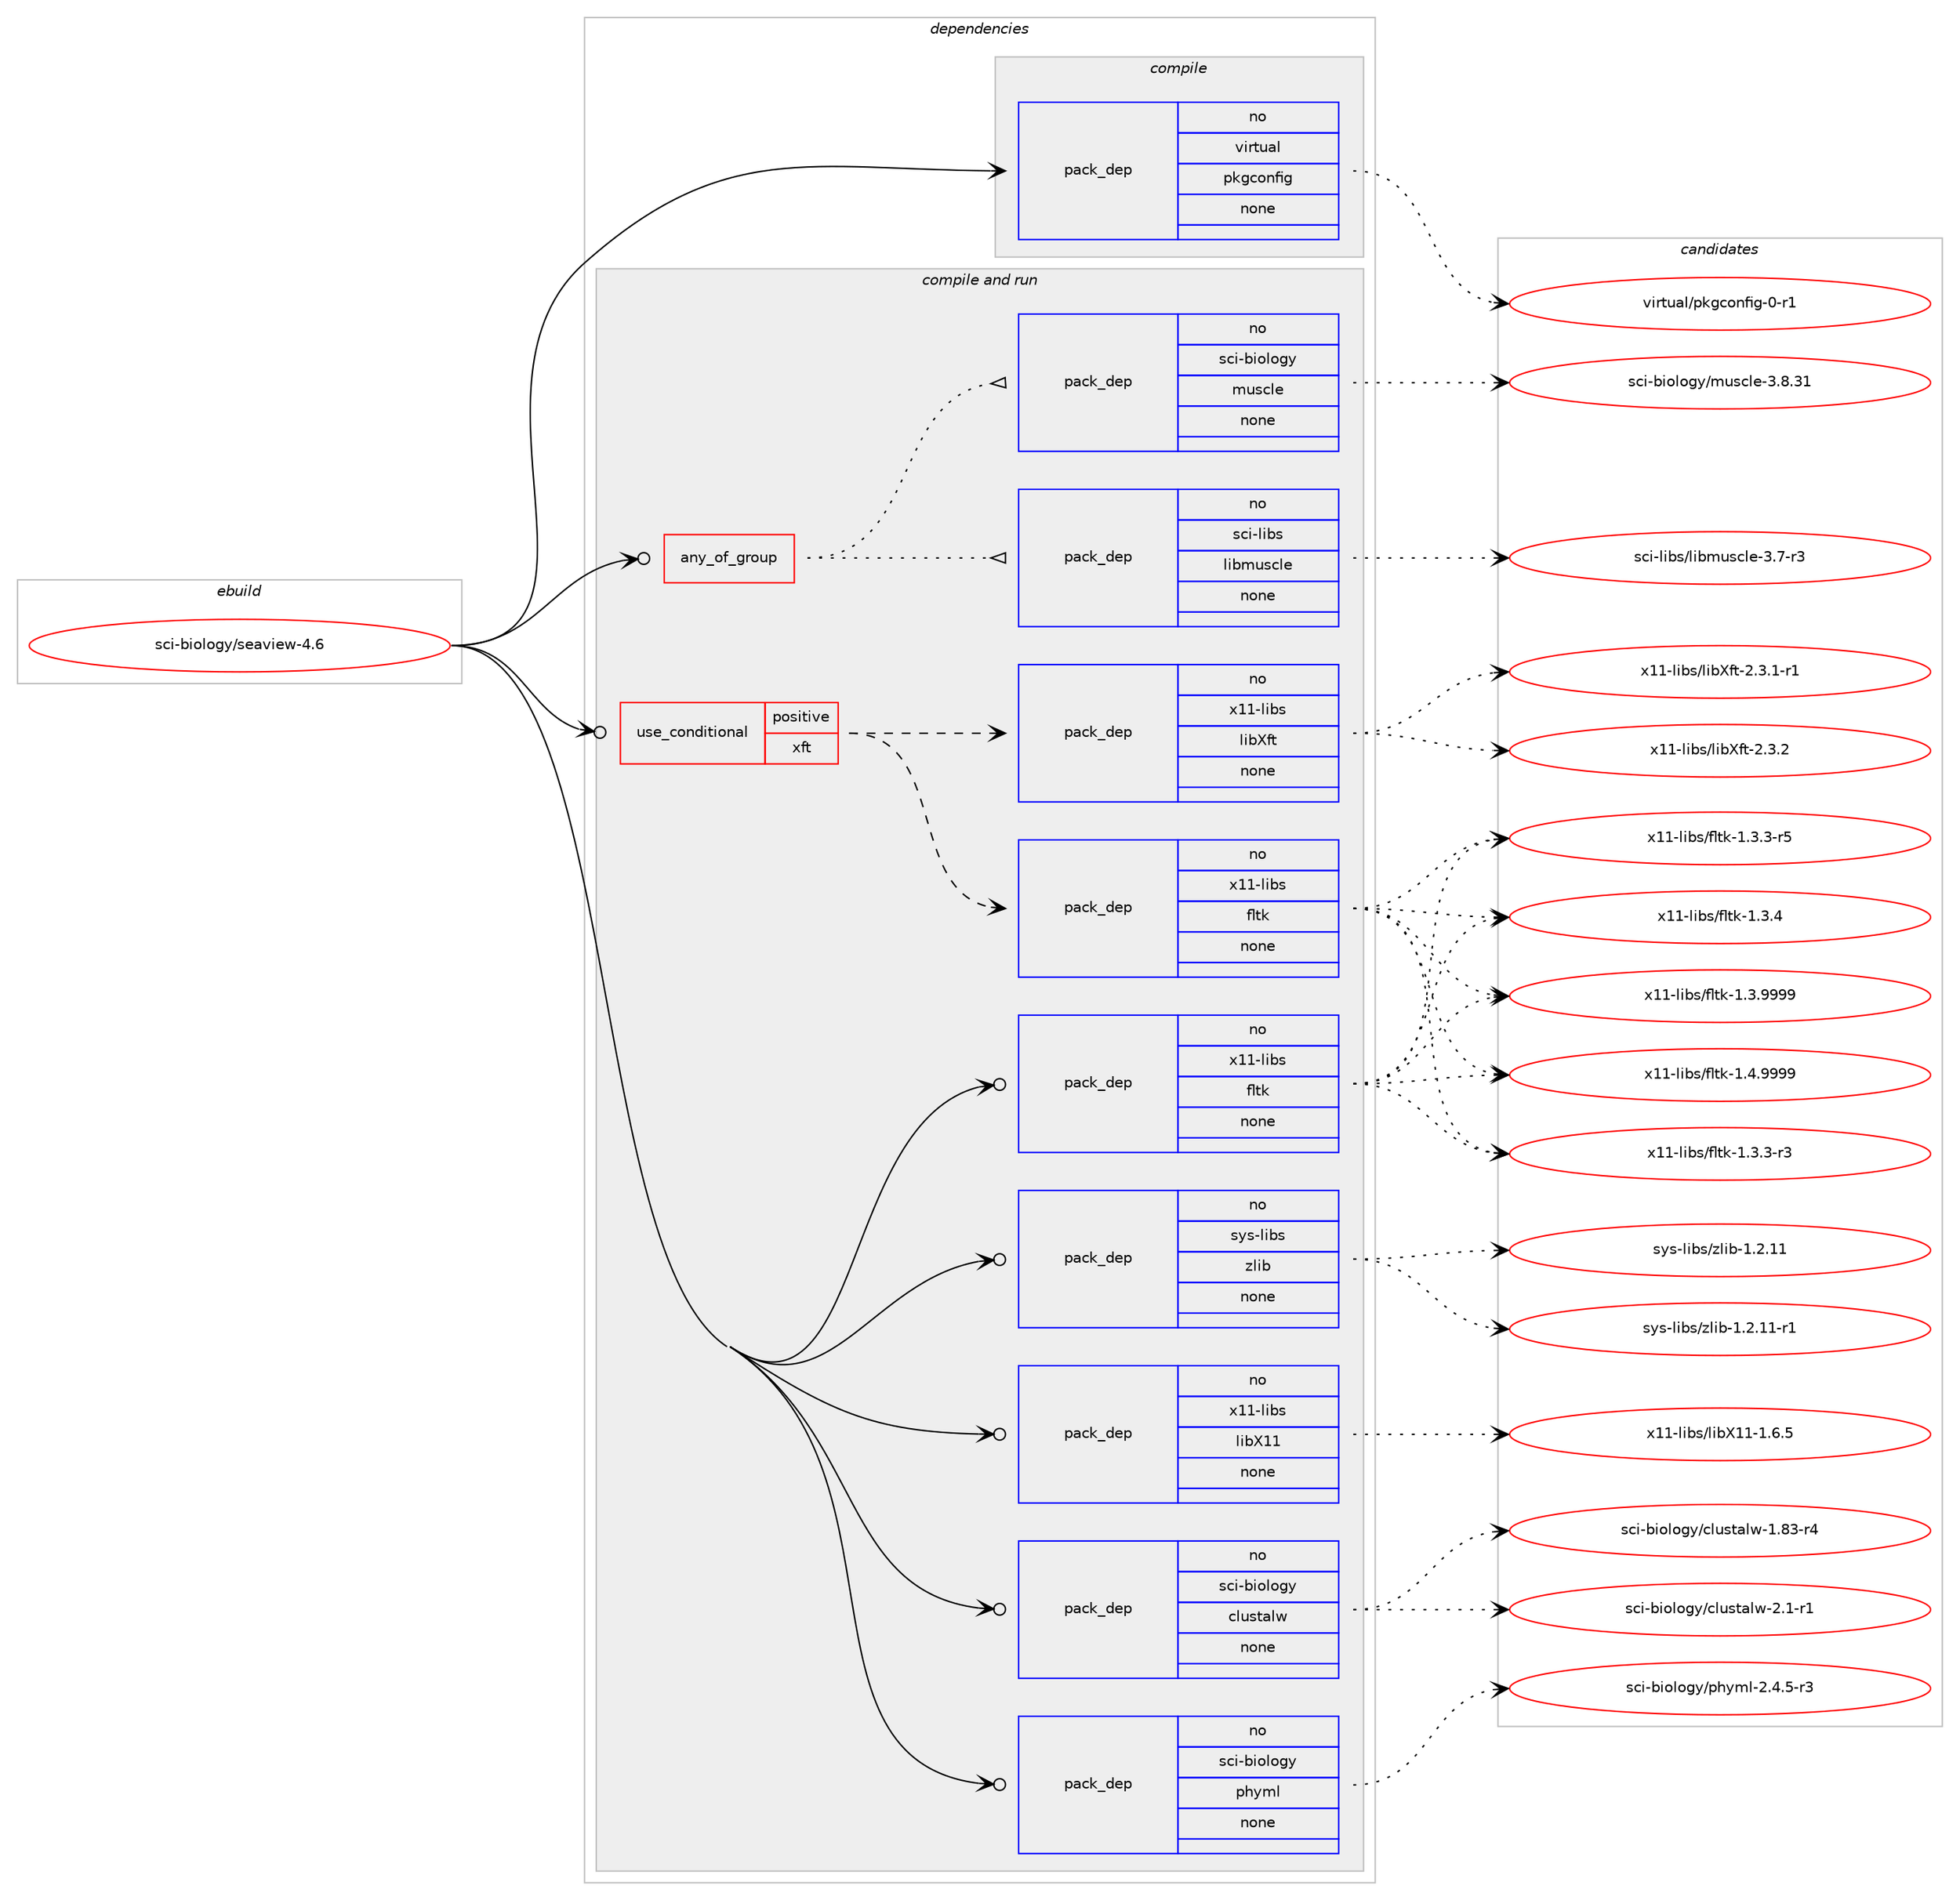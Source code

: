 digraph prolog {

# *************
# Graph options
# *************

newrank=true;
concentrate=true;
compound=true;
graph [rankdir=LR,fontname=Helvetica,fontsize=10,ranksep=1.5];#, ranksep=2.5, nodesep=0.2];
edge  [arrowhead=vee];
node  [fontname=Helvetica,fontsize=10];

# **********
# The ebuild
# **********

subgraph cluster_leftcol {
color=gray;
rank=same;
label=<<i>ebuild</i>>;
id [label="sci-biology/seaview-4.6", color=red, width=4, href="../sci-biology/seaview-4.6.svg"];
}

# ****************
# The dependencies
# ****************

subgraph cluster_midcol {
color=gray;
label=<<i>dependencies</i>>;
subgraph cluster_compile {
fillcolor="#eeeeee";
style=filled;
label=<<i>compile</i>>;
subgraph pack328111 {
dependency445230 [label=<<TABLE BORDER="0" CELLBORDER="1" CELLSPACING="0" CELLPADDING="4" WIDTH="220"><TR><TD ROWSPAN="6" CELLPADDING="30">pack_dep</TD></TR><TR><TD WIDTH="110">no</TD></TR><TR><TD>virtual</TD></TR><TR><TD>pkgconfig</TD></TR><TR><TD>none</TD></TR><TR><TD></TD></TR></TABLE>>, shape=none, color=blue];
}
id:e -> dependency445230:w [weight=20,style="solid",arrowhead="vee"];
}
subgraph cluster_compileandrun {
fillcolor="#eeeeee";
style=filled;
label=<<i>compile and run</i>>;
subgraph any7484 {
dependency445231 [label=<<TABLE BORDER="0" CELLBORDER="1" CELLSPACING="0" CELLPADDING="4"><TR><TD CELLPADDING="10">any_of_group</TD></TR></TABLE>>, shape=none, color=red];subgraph pack328112 {
dependency445232 [label=<<TABLE BORDER="0" CELLBORDER="1" CELLSPACING="0" CELLPADDING="4" WIDTH="220"><TR><TD ROWSPAN="6" CELLPADDING="30">pack_dep</TD></TR><TR><TD WIDTH="110">no</TD></TR><TR><TD>sci-libs</TD></TR><TR><TD>libmuscle</TD></TR><TR><TD>none</TD></TR><TR><TD></TD></TR></TABLE>>, shape=none, color=blue];
}
dependency445231:e -> dependency445232:w [weight=20,style="dotted",arrowhead="oinv"];
subgraph pack328113 {
dependency445233 [label=<<TABLE BORDER="0" CELLBORDER="1" CELLSPACING="0" CELLPADDING="4" WIDTH="220"><TR><TD ROWSPAN="6" CELLPADDING="30">pack_dep</TD></TR><TR><TD WIDTH="110">no</TD></TR><TR><TD>sci-biology</TD></TR><TR><TD>muscle</TD></TR><TR><TD>none</TD></TR><TR><TD></TD></TR></TABLE>>, shape=none, color=blue];
}
dependency445231:e -> dependency445233:w [weight=20,style="dotted",arrowhead="oinv"];
}
id:e -> dependency445231:w [weight=20,style="solid",arrowhead="odotvee"];
subgraph cond109393 {
dependency445234 [label=<<TABLE BORDER="0" CELLBORDER="1" CELLSPACING="0" CELLPADDING="4"><TR><TD ROWSPAN="3" CELLPADDING="10">use_conditional</TD></TR><TR><TD>positive</TD></TR><TR><TD>xft</TD></TR></TABLE>>, shape=none, color=red];
subgraph pack328114 {
dependency445235 [label=<<TABLE BORDER="0" CELLBORDER="1" CELLSPACING="0" CELLPADDING="4" WIDTH="220"><TR><TD ROWSPAN="6" CELLPADDING="30">pack_dep</TD></TR><TR><TD WIDTH="110">no</TD></TR><TR><TD>x11-libs</TD></TR><TR><TD>libXft</TD></TR><TR><TD>none</TD></TR><TR><TD></TD></TR></TABLE>>, shape=none, color=blue];
}
dependency445234:e -> dependency445235:w [weight=20,style="dashed",arrowhead="vee"];
subgraph pack328115 {
dependency445236 [label=<<TABLE BORDER="0" CELLBORDER="1" CELLSPACING="0" CELLPADDING="4" WIDTH="220"><TR><TD ROWSPAN="6" CELLPADDING="30">pack_dep</TD></TR><TR><TD WIDTH="110">no</TD></TR><TR><TD>x11-libs</TD></TR><TR><TD>fltk</TD></TR><TR><TD>none</TD></TR><TR><TD></TD></TR></TABLE>>, shape=none, color=blue];
}
dependency445234:e -> dependency445236:w [weight=20,style="dashed",arrowhead="vee"];
}
id:e -> dependency445234:w [weight=20,style="solid",arrowhead="odotvee"];
subgraph pack328116 {
dependency445237 [label=<<TABLE BORDER="0" CELLBORDER="1" CELLSPACING="0" CELLPADDING="4" WIDTH="220"><TR><TD ROWSPAN="6" CELLPADDING="30">pack_dep</TD></TR><TR><TD WIDTH="110">no</TD></TR><TR><TD>sci-biology</TD></TR><TR><TD>clustalw</TD></TR><TR><TD>none</TD></TR><TR><TD></TD></TR></TABLE>>, shape=none, color=blue];
}
id:e -> dependency445237:w [weight=20,style="solid",arrowhead="odotvee"];
subgraph pack328117 {
dependency445238 [label=<<TABLE BORDER="0" CELLBORDER="1" CELLSPACING="0" CELLPADDING="4" WIDTH="220"><TR><TD ROWSPAN="6" CELLPADDING="30">pack_dep</TD></TR><TR><TD WIDTH="110">no</TD></TR><TR><TD>sci-biology</TD></TR><TR><TD>phyml</TD></TR><TR><TD>none</TD></TR><TR><TD></TD></TR></TABLE>>, shape=none, color=blue];
}
id:e -> dependency445238:w [weight=20,style="solid",arrowhead="odotvee"];
subgraph pack328118 {
dependency445239 [label=<<TABLE BORDER="0" CELLBORDER="1" CELLSPACING="0" CELLPADDING="4" WIDTH="220"><TR><TD ROWSPAN="6" CELLPADDING="30">pack_dep</TD></TR><TR><TD WIDTH="110">no</TD></TR><TR><TD>sys-libs</TD></TR><TR><TD>zlib</TD></TR><TR><TD>none</TD></TR><TR><TD></TD></TR></TABLE>>, shape=none, color=blue];
}
id:e -> dependency445239:w [weight=20,style="solid",arrowhead="odotvee"];
subgraph pack328119 {
dependency445240 [label=<<TABLE BORDER="0" CELLBORDER="1" CELLSPACING="0" CELLPADDING="4" WIDTH="220"><TR><TD ROWSPAN="6" CELLPADDING="30">pack_dep</TD></TR><TR><TD WIDTH="110">no</TD></TR><TR><TD>x11-libs</TD></TR><TR><TD>fltk</TD></TR><TR><TD>none</TD></TR><TR><TD></TD></TR></TABLE>>, shape=none, color=blue];
}
id:e -> dependency445240:w [weight=20,style="solid",arrowhead="odotvee"];
subgraph pack328120 {
dependency445241 [label=<<TABLE BORDER="0" CELLBORDER="1" CELLSPACING="0" CELLPADDING="4" WIDTH="220"><TR><TD ROWSPAN="6" CELLPADDING="30">pack_dep</TD></TR><TR><TD WIDTH="110">no</TD></TR><TR><TD>x11-libs</TD></TR><TR><TD>libX11</TD></TR><TR><TD>none</TD></TR><TR><TD></TD></TR></TABLE>>, shape=none, color=blue];
}
id:e -> dependency445241:w [weight=20,style="solid",arrowhead="odotvee"];
}
subgraph cluster_run {
fillcolor="#eeeeee";
style=filled;
label=<<i>run</i>>;
}
}

# **************
# The candidates
# **************

subgraph cluster_choices {
rank=same;
color=gray;
label=<<i>candidates</i>>;

subgraph choice328111 {
color=black;
nodesep=1;
choice11810511411611797108471121071039911111010210510345484511449 [label="virtual/pkgconfig-0-r1", color=red, width=4,href="../virtual/pkgconfig-0-r1.svg"];
dependency445230:e -> choice11810511411611797108471121071039911111010210510345484511449:w [style=dotted,weight="100"];
}
subgraph choice328112 {
color=black;
nodesep=1;
choice115991054510810598115471081059810911711599108101455146554511451 [label="sci-libs/libmuscle-3.7-r3", color=red, width=4,href="../sci-libs/libmuscle-3.7-r3.svg"];
dependency445232:e -> choice115991054510810598115471081059810911711599108101455146554511451:w [style=dotted,weight="100"];
}
subgraph choice328113 {
color=black;
nodesep=1;
choice115991054598105111108111103121471091171159910810145514656465149 [label="sci-biology/muscle-3.8.31", color=red, width=4,href="../sci-biology/muscle-3.8.31.svg"];
dependency445233:e -> choice115991054598105111108111103121471091171159910810145514656465149:w [style=dotted,weight="100"];
}
subgraph choice328114 {
color=black;
nodesep=1;
choice120494945108105981154710810598881021164550465146494511449 [label="x11-libs/libXft-2.3.1-r1", color=red, width=4,href="../x11-libs/libXft-2.3.1-r1.svg"];
choice12049494510810598115471081059888102116455046514650 [label="x11-libs/libXft-2.3.2", color=red, width=4,href="../x11-libs/libXft-2.3.2.svg"];
dependency445235:e -> choice120494945108105981154710810598881021164550465146494511449:w [style=dotted,weight="100"];
dependency445235:e -> choice12049494510810598115471081059888102116455046514650:w [style=dotted,weight="100"];
}
subgraph choice328115 {
color=black;
nodesep=1;
choice12049494510810598115471021081161074549465146514511451 [label="x11-libs/fltk-1.3.3-r3", color=red, width=4,href="../x11-libs/fltk-1.3.3-r3.svg"];
choice12049494510810598115471021081161074549465146514511453 [label="x11-libs/fltk-1.3.3-r5", color=red, width=4,href="../x11-libs/fltk-1.3.3-r5.svg"];
choice1204949451081059811547102108116107454946514652 [label="x11-libs/fltk-1.3.4", color=red, width=4,href="../x11-libs/fltk-1.3.4.svg"];
choice1204949451081059811547102108116107454946514657575757 [label="x11-libs/fltk-1.3.9999", color=red, width=4,href="../x11-libs/fltk-1.3.9999.svg"];
choice1204949451081059811547102108116107454946524657575757 [label="x11-libs/fltk-1.4.9999", color=red, width=4,href="../x11-libs/fltk-1.4.9999.svg"];
dependency445236:e -> choice12049494510810598115471021081161074549465146514511451:w [style=dotted,weight="100"];
dependency445236:e -> choice12049494510810598115471021081161074549465146514511453:w [style=dotted,weight="100"];
dependency445236:e -> choice1204949451081059811547102108116107454946514652:w [style=dotted,weight="100"];
dependency445236:e -> choice1204949451081059811547102108116107454946514657575757:w [style=dotted,weight="100"];
dependency445236:e -> choice1204949451081059811547102108116107454946524657575757:w [style=dotted,weight="100"];
}
subgraph choice328116 {
color=black;
nodesep=1;
choice11599105459810511110811110312147991081171151169710811945494656514511452 [label="sci-biology/clustalw-1.83-r4", color=red, width=4,href="../sci-biology/clustalw-1.83-r4.svg"];
choice115991054598105111108111103121479910811711511697108119455046494511449 [label="sci-biology/clustalw-2.1-r1", color=red, width=4,href="../sci-biology/clustalw-2.1-r1.svg"];
dependency445237:e -> choice11599105459810511110811110312147991081171151169710811945494656514511452:w [style=dotted,weight="100"];
dependency445237:e -> choice115991054598105111108111103121479910811711511697108119455046494511449:w [style=dotted,weight="100"];
}
subgraph choice328117 {
color=black;
nodesep=1;
choice115991054598105111108111103121471121041211091084550465246534511451 [label="sci-biology/phyml-2.4.5-r3", color=red, width=4,href="../sci-biology/phyml-2.4.5-r3.svg"];
dependency445238:e -> choice115991054598105111108111103121471121041211091084550465246534511451:w [style=dotted,weight="100"];
}
subgraph choice328118 {
color=black;
nodesep=1;
choice1151211154510810598115471221081059845494650464949 [label="sys-libs/zlib-1.2.11", color=red, width=4,href="../sys-libs/zlib-1.2.11.svg"];
choice11512111545108105981154712210810598454946504649494511449 [label="sys-libs/zlib-1.2.11-r1", color=red, width=4,href="../sys-libs/zlib-1.2.11-r1.svg"];
dependency445239:e -> choice1151211154510810598115471221081059845494650464949:w [style=dotted,weight="100"];
dependency445239:e -> choice11512111545108105981154712210810598454946504649494511449:w [style=dotted,weight="100"];
}
subgraph choice328119 {
color=black;
nodesep=1;
choice12049494510810598115471021081161074549465146514511451 [label="x11-libs/fltk-1.3.3-r3", color=red, width=4,href="../x11-libs/fltk-1.3.3-r3.svg"];
choice12049494510810598115471021081161074549465146514511453 [label="x11-libs/fltk-1.3.3-r5", color=red, width=4,href="../x11-libs/fltk-1.3.3-r5.svg"];
choice1204949451081059811547102108116107454946514652 [label="x11-libs/fltk-1.3.4", color=red, width=4,href="../x11-libs/fltk-1.3.4.svg"];
choice1204949451081059811547102108116107454946514657575757 [label="x11-libs/fltk-1.3.9999", color=red, width=4,href="../x11-libs/fltk-1.3.9999.svg"];
choice1204949451081059811547102108116107454946524657575757 [label="x11-libs/fltk-1.4.9999", color=red, width=4,href="../x11-libs/fltk-1.4.9999.svg"];
dependency445240:e -> choice12049494510810598115471021081161074549465146514511451:w [style=dotted,weight="100"];
dependency445240:e -> choice12049494510810598115471021081161074549465146514511453:w [style=dotted,weight="100"];
dependency445240:e -> choice1204949451081059811547102108116107454946514652:w [style=dotted,weight="100"];
dependency445240:e -> choice1204949451081059811547102108116107454946514657575757:w [style=dotted,weight="100"];
dependency445240:e -> choice1204949451081059811547102108116107454946524657575757:w [style=dotted,weight="100"];
}
subgraph choice328120 {
color=black;
nodesep=1;
choice120494945108105981154710810598884949454946544653 [label="x11-libs/libX11-1.6.5", color=red, width=4,href="../x11-libs/libX11-1.6.5.svg"];
dependency445241:e -> choice120494945108105981154710810598884949454946544653:w [style=dotted,weight="100"];
}
}

}
